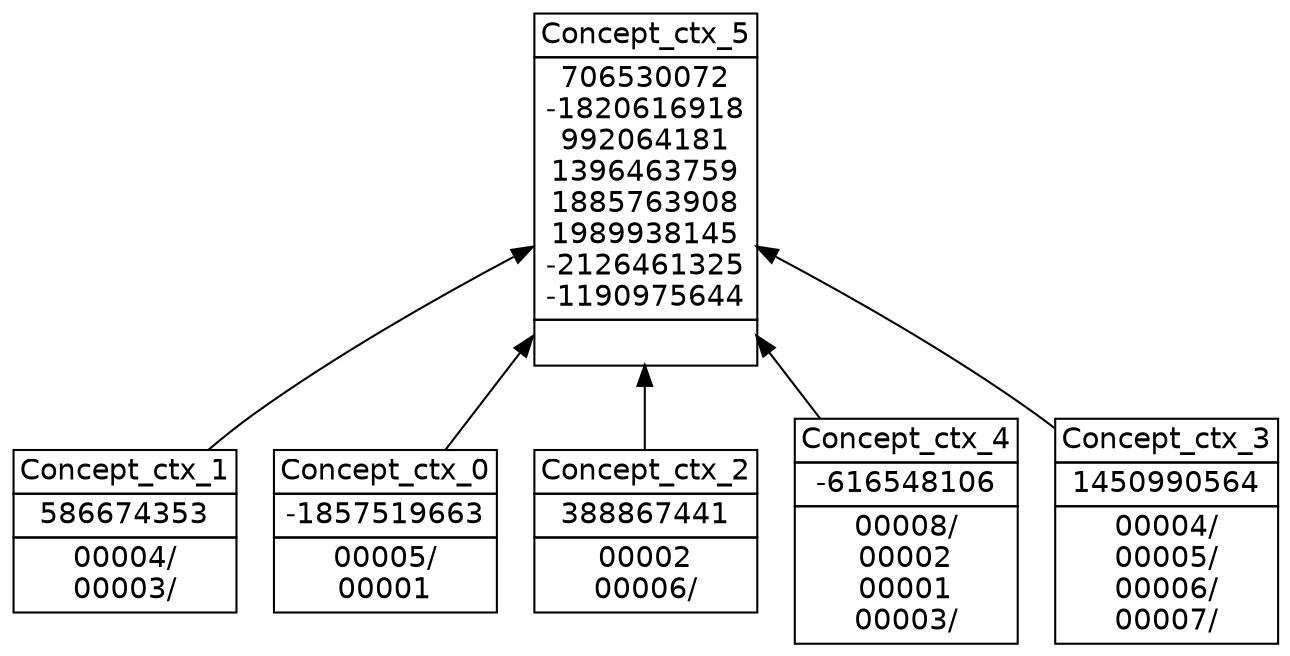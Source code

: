 digraph G { 
	rankdir=BT;
	margin=0;
	node [margin="0.03,0.03",fontname="DejaVu Sans"];
	ranksep=0.3;
	nodesep=0.2;
//graph[label="name:ctx,concept number:6,object number:8,attribute number:13"
10 [shape=none,label=<<table border="0" cellborder="1" cellspacing="0" port="p"><tr><td>Concept_ctx_1</td></tr><tr><td>586674353<br/></td></tr><tr><td>00004/<br/>00003/<br/></td></tr></table>>];
7 [shape=none,label=<<table border="0" cellborder="1" cellspacing="0" port="p"><tr><td>Concept_ctx_0</td></tr><tr><td>-1857519663<br/></td></tr><tr><td>00005/<br/>00001<br/></td></tr></table>>];
9 [shape=none,label=<<table border="0" cellborder="1" cellspacing="0" port="p"><tr><td>Concept_ctx_2</td></tr><tr><td>388867441<br/></td></tr><tr><td>00002<br/>00006/<br/></td></tr></table>>];
8 [shape=none,label=<<table border="0" cellborder="1" cellspacing="0" port="p"><tr><td>Concept_ctx_4</td></tr><tr><td>-616548106<br/></td></tr><tr><td>00008/<br/>00002<br/>00001<br/>00003/<br/></td></tr></table>>];
6 [shape=none,label=<<table border="0" cellborder="1" cellspacing="0" port="p"><tr><td>Concept_ctx_5</td></tr><tr><td>706530072<br/>-1820616918<br/>992064181<br/>1396463759<br/>1885763908<br/>1989938145<br/>-2126461325<br/>-1190975644<br/></td></tr><tr><td><br/></td></tr></table>>];
11 [shape=none,label=<<table border="0" cellborder="1" cellspacing="0" port="p"><tr><td>Concept_ctx_3</td></tr><tr><td>1450990564<br/></td></tr><tr><td>00004/<br/>00005/<br/>00006/<br/>00007/<br/></td></tr></table>>];
	7:p -> 6:p
	9:p -> 6:p
	11:p -> 6:p
	10:p -> 6:p
	8:p -> 6:p
}